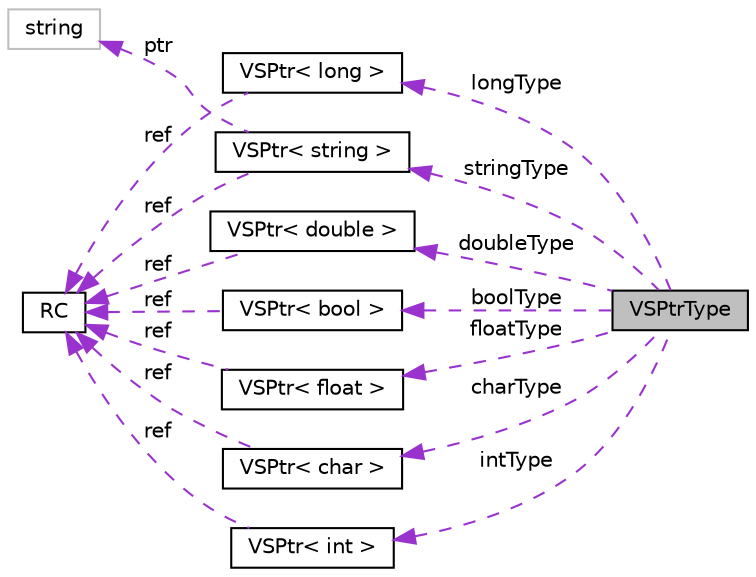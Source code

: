 digraph "VSPtrType"
{
  edge [fontname="Helvetica",fontsize="10",labelfontname="Helvetica",labelfontsize="10"];
  node [fontname="Helvetica",fontsize="10",shape=record];
  rankdir="LR";
  Node1 [label="VSPtrType",height=0.2,width=0.4,color="black", fillcolor="grey75", style="filled", fontcolor="black"];
  Node2 -> Node1 [dir="back",color="darkorchid3",fontsize="10",style="dashed",label=" boolType" ,fontname="Helvetica"];
  Node2 [label="VSPtr\< bool \>",height=0.2,width=0.4,color="black", fillcolor="white", style="filled",URL="$class_v_s_ptr.html"];
  Node3 -> Node2 [dir="back",color="darkorchid3",fontsize="10",style="dashed",label=" ref" ,fontname="Helvetica"];
  Node3 [label="RC",height=0.2,width=0.4,color="black", fillcolor="white", style="filled",URL="$class_r_c.html",tooltip="Clase RC que se encarga de llevar el conteo de referencias sobre los objetos VSPtr. "];
  Node4 -> Node1 [dir="back",color="darkorchid3",fontsize="10",style="dashed",label=" stringType" ,fontname="Helvetica"];
  Node4 [label="VSPtr\< string \>",height=0.2,width=0.4,color="black", fillcolor="white", style="filled",URL="$class_v_s_ptr.html"];
  Node3 -> Node4 [dir="back",color="darkorchid3",fontsize="10",style="dashed",label=" ref" ,fontname="Helvetica"];
  Node5 -> Node4 [dir="back",color="darkorchid3",fontsize="10",style="dashed",label=" ptr" ,fontname="Helvetica"];
  Node5 [label="string",height=0.2,width=0.4,color="grey75", fillcolor="white", style="filled"];
  Node6 -> Node1 [dir="back",color="darkorchid3",fontsize="10",style="dashed",label=" charType" ,fontname="Helvetica"];
  Node6 [label="VSPtr\< char \>",height=0.2,width=0.4,color="black", fillcolor="white", style="filled",URL="$class_v_s_ptr.html"];
  Node3 -> Node6 [dir="back",color="darkorchid3",fontsize="10",style="dashed",label=" ref" ,fontname="Helvetica"];
  Node7 -> Node1 [dir="back",color="darkorchid3",fontsize="10",style="dashed",label=" intType" ,fontname="Helvetica"];
  Node7 [label="VSPtr\< int \>",height=0.2,width=0.4,color="black", fillcolor="white", style="filled",URL="$class_v_s_ptr.html"];
  Node3 -> Node7 [dir="back",color="darkorchid3",fontsize="10",style="dashed",label=" ref" ,fontname="Helvetica"];
  Node8 -> Node1 [dir="back",color="darkorchid3",fontsize="10",style="dashed",label=" longType" ,fontname="Helvetica"];
  Node8 [label="VSPtr\< long \>",height=0.2,width=0.4,color="black", fillcolor="white", style="filled",URL="$class_v_s_ptr.html"];
  Node3 -> Node8 [dir="back",color="darkorchid3",fontsize="10",style="dashed",label=" ref" ,fontname="Helvetica"];
  Node9 -> Node1 [dir="back",color="darkorchid3",fontsize="10",style="dashed",label=" doubleType" ,fontname="Helvetica"];
  Node9 [label="VSPtr\< double \>",height=0.2,width=0.4,color="black", fillcolor="white", style="filled",URL="$class_v_s_ptr.html"];
  Node3 -> Node9 [dir="back",color="darkorchid3",fontsize="10",style="dashed",label=" ref" ,fontname="Helvetica"];
  Node10 -> Node1 [dir="back",color="darkorchid3",fontsize="10",style="dashed",label=" floatType" ,fontname="Helvetica"];
  Node10 [label="VSPtr\< float \>",height=0.2,width=0.4,color="black", fillcolor="white", style="filled",URL="$class_v_s_ptr.html"];
  Node3 -> Node10 [dir="back",color="darkorchid3",fontsize="10",style="dashed",label=" ref" ,fontname="Helvetica"];
}
